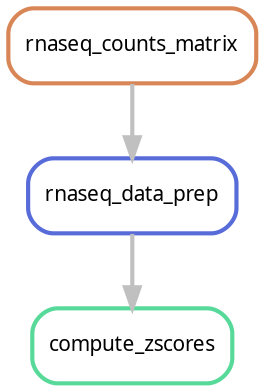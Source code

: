 digraph snakemake_dag {
    graph[bgcolor=white, margin=0];
    node[shape=box, style=rounded, fontname=sans,                 fontsize=10, penwidth=2];
    edge[penwidth=2, color=grey];
	0[label = "rnaseq_counts_matrix", color = "0.06 0.6 0.85", style="rounded"];
	1[label = "compute_zscores", color = "0.42 0.6 0.85", style="rounded"];
	2[label = "rnaseq_data_prep", color = "0.64 0.6 0.85", style="rounded"];
	2 -> 1
	0 -> 2
}            
